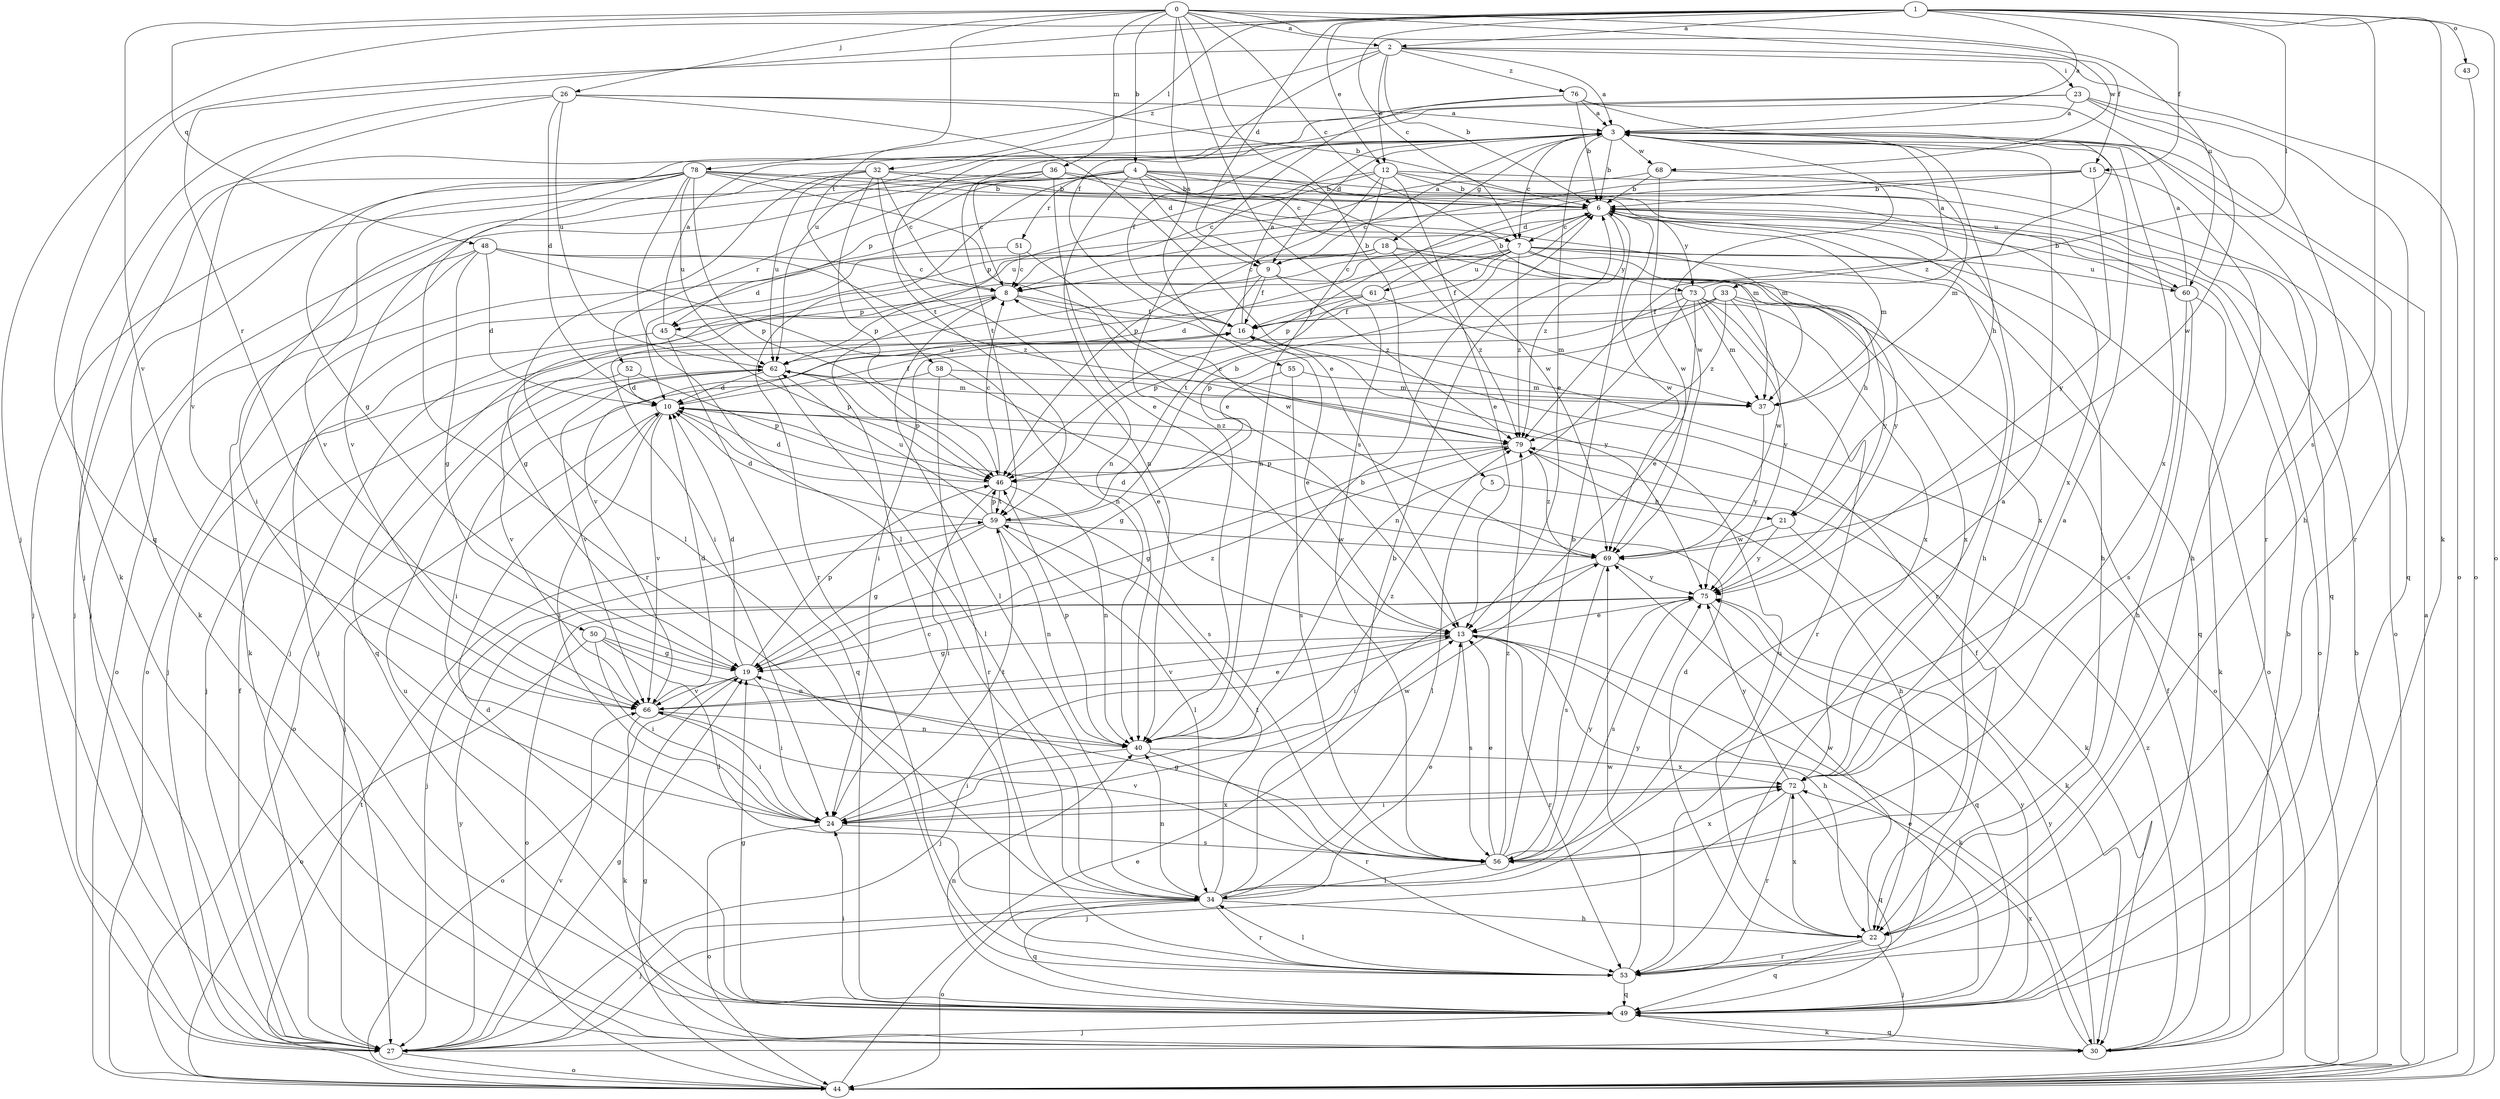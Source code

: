 strict digraph  {
0;
1;
2;
3;
4;
5;
6;
7;
8;
9;
10;
12;
13;
15;
16;
18;
19;
21;
22;
23;
24;
26;
27;
30;
32;
33;
34;
36;
37;
40;
43;
44;
45;
46;
48;
49;
50;
51;
52;
53;
55;
56;
58;
59;
60;
61;
62;
66;
68;
69;
72;
73;
75;
76;
78;
79;
0 -> 2  [label=a];
0 -> 4  [label=b];
0 -> 5  [label=b];
0 -> 7  [label=c];
0 -> 15  [label=f];
0 -> 26  [label=j];
0 -> 36  [label=m];
0 -> 48  [label=q];
0 -> 55  [label=s];
0 -> 56  [label=s];
0 -> 58  [label=t];
0 -> 60  [label=u];
0 -> 66  [label=v];
0 -> 68  [label=w];
1 -> 2  [label=a];
1 -> 3  [label=a];
1 -> 7  [label=c];
1 -> 9  [label=d];
1 -> 12  [label=e];
1 -> 15  [label=f];
1 -> 27  [label=j];
1 -> 30  [label=k];
1 -> 32  [label=l];
1 -> 33  [label=l];
1 -> 43  [label=o];
1 -> 44  [label=o];
1 -> 50  [label=r];
1 -> 56  [label=s];
2 -> 3  [label=a];
2 -> 6  [label=b];
2 -> 12  [label=e];
2 -> 16  [label=f];
2 -> 23  [label=i];
2 -> 44  [label=o];
2 -> 49  [label=q];
2 -> 76  [label=z];
2 -> 78  [label=z];
3 -> 6  [label=b];
3 -> 7  [label=c];
3 -> 9  [label=d];
3 -> 13  [label=e];
3 -> 16  [label=f];
3 -> 18  [label=g];
3 -> 19  [label=g];
3 -> 21  [label=h];
3 -> 49  [label=q];
3 -> 59  [label=t];
3 -> 68  [label=w];
3 -> 69  [label=w];
3 -> 72  [label=x];
4 -> 6  [label=b];
4 -> 7  [label=c];
4 -> 9  [label=d];
4 -> 27  [label=j];
4 -> 40  [label=n];
4 -> 45  [label=p];
4 -> 51  [label=r];
4 -> 52  [label=r];
4 -> 53  [label=r];
4 -> 60  [label=u];
4 -> 69  [label=w];
4 -> 72  [label=x];
5 -> 21  [label=h];
5 -> 34  [label=l];
6 -> 7  [label=c];
6 -> 9  [label=d];
6 -> 37  [label=m];
6 -> 44  [label=o];
6 -> 45  [label=p];
6 -> 53  [label=r];
6 -> 69  [label=w];
6 -> 73  [label=y];
6 -> 79  [label=z];
7 -> 8  [label=c];
7 -> 10  [label=d];
7 -> 16  [label=f];
7 -> 24  [label=i];
7 -> 44  [label=o];
7 -> 49  [label=q];
7 -> 60  [label=u];
7 -> 61  [label=u];
7 -> 73  [label=y];
7 -> 75  [label=y];
7 -> 79  [label=z];
8 -> 16  [label=f];
8 -> 34  [label=l];
8 -> 45  [label=p];
8 -> 49  [label=q];
8 -> 75  [label=y];
9 -> 3  [label=a];
9 -> 16  [label=f];
9 -> 21  [label=h];
9 -> 27  [label=j];
9 -> 59  [label=t];
9 -> 79  [label=z];
10 -> 16  [label=f];
10 -> 24  [label=i];
10 -> 27  [label=j];
10 -> 56  [label=s];
10 -> 66  [label=v];
10 -> 79  [label=z];
12 -> 6  [label=b];
12 -> 8  [label=c];
12 -> 13  [label=e];
12 -> 40  [label=n];
12 -> 44  [label=o];
12 -> 46  [label=p];
12 -> 49  [label=q];
12 -> 62  [label=u];
13 -> 19  [label=g];
13 -> 22  [label=h];
13 -> 27  [label=j];
13 -> 30  [label=k];
13 -> 53  [label=r];
13 -> 56  [label=s];
13 -> 66  [label=v];
15 -> 6  [label=b];
15 -> 8  [label=c];
15 -> 22  [label=h];
15 -> 46  [label=p];
15 -> 75  [label=y];
16 -> 3  [label=a];
16 -> 13  [label=e];
16 -> 62  [label=u];
18 -> 8  [label=c];
18 -> 19  [label=g];
18 -> 27  [label=j];
18 -> 72  [label=x];
18 -> 75  [label=y];
18 -> 79  [label=z];
19 -> 10  [label=d];
19 -> 24  [label=i];
19 -> 44  [label=o];
19 -> 46  [label=p];
19 -> 66  [label=v];
19 -> 79  [label=z];
21 -> 30  [label=k];
21 -> 69  [label=w];
21 -> 75  [label=y];
22 -> 10  [label=d];
22 -> 27  [label=j];
22 -> 49  [label=q];
22 -> 53  [label=r];
22 -> 62  [label=u];
22 -> 69  [label=w];
22 -> 72  [label=x];
23 -> 3  [label=a];
23 -> 22  [label=h];
23 -> 27  [label=j];
23 -> 53  [label=r];
23 -> 59  [label=t];
23 -> 69  [label=w];
24 -> 44  [label=o];
24 -> 56  [label=s];
24 -> 59  [label=t];
24 -> 69  [label=w];
24 -> 72  [label=x];
26 -> 3  [label=a];
26 -> 6  [label=b];
26 -> 10  [label=d];
26 -> 13  [label=e];
26 -> 30  [label=k];
26 -> 62  [label=u];
26 -> 66  [label=v];
27 -> 16  [label=f];
27 -> 19  [label=g];
27 -> 44  [label=o];
27 -> 66  [label=v];
27 -> 75  [label=y];
30 -> 6  [label=b];
30 -> 16  [label=f];
30 -> 49  [label=q];
30 -> 72  [label=x];
30 -> 75  [label=y];
30 -> 79  [label=z];
32 -> 6  [label=b];
32 -> 8  [label=c];
32 -> 22  [label=h];
32 -> 27  [label=j];
32 -> 34  [label=l];
32 -> 40  [label=n];
32 -> 46  [label=p];
32 -> 62  [label=u];
33 -> 16  [label=f];
33 -> 44  [label=o];
33 -> 46  [label=p];
33 -> 66  [label=v];
33 -> 69  [label=w];
33 -> 72  [label=x];
33 -> 79  [label=z];
34 -> 3  [label=a];
34 -> 6  [label=b];
34 -> 13  [label=e];
34 -> 22  [label=h];
34 -> 27  [label=j];
34 -> 40  [label=n];
34 -> 44  [label=o];
34 -> 49  [label=q];
34 -> 53  [label=r];
34 -> 59  [label=t];
34 -> 75  [label=y];
36 -> 6  [label=b];
36 -> 8  [label=c];
36 -> 13  [label=e];
36 -> 24  [label=i];
36 -> 37  [label=m];
36 -> 66  [label=v];
37 -> 75  [label=y];
40 -> 6  [label=b];
40 -> 24  [label=i];
40 -> 46  [label=p];
40 -> 53  [label=r];
40 -> 72  [label=x];
40 -> 79  [label=z];
43 -> 44  [label=o];
44 -> 3  [label=a];
44 -> 6  [label=b];
44 -> 13  [label=e];
44 -> 19  [label=g];
44 -> 59  [label=t];
45 -> 3  [label=a];
45 -> 27  [label=j];
45 -> 46  [label=p];
45 -> 49  [label=q];
46 -> 8  [label=c];
46 -> 10  [label=d];
46 -> 24  [label=i];
46 -> 40  [label=n];
46 -> 59  [label=t];
48 -> 8  [label=c];
48 -> 10  [label=d];
48 -> 19  [label=g];
48 -> 30  [label=k];
48 -> 40  [label=n];
48 -> 44  [label=o];
48 -> 79  [label=z];
49 -> 10  [label=d];
49 -> 13  [label=e];
49 -> 19  [label=g];
49 -> 24  [label=i];
49 -> 27  [label=j];
49 -> 30  [label=k];
49 -> 40  [label=n];
49 -> 62  [label=u];
49 -> 75  [label=y];
50 -> 19  [label=g];
50 -> 24  [label=i];
50 -> 34  [label=l];
50 -> 40  [label=n];
50 -> 44  [label=o];
51 -> 8  [label=c];
51 -> 44  [label=o];
51 -> 69  [label=w];
52 -> 10  [label=d];
52 -> 46  [label=p];
52 -> 66  [label=v];
53 -> 8  [label=c];
53 -> 16  [label=f];
53 -> 34  [label=l];
53 -> 49  [label=q];
53 -> 69  [label=w];
55 -> 19  [label=g];
55 -> 37  [label=m];
55 -> 56  [label=s];
56 -> 3  [label=a];
56 -> 6  [label=b];
56 -> 13  [label=e];
56 -> 19  [label=g];
56 -> 34  [label=l];
56 -> 66  [label=v];
56 -> 72  [label=x];
56 -> 75  [label=y];
56 -> 79  [label=z];
58 -> 13  [label=e];
58 -> 24  [label=i];
58 -> 37  [label=m];
58 -> 53  [label=r];
59 -> 6  [label=b];
59 -> 10  [label=d];
59 -> 19  [label=g];
59 -> 27  [label=j];
59 -> 34  [label=l];
59 -> 40  [label=n];
59 -> 46  [label=p];
59 -> 62  [label=u];
59 -> 69  [label=w];
60 -> 3  [label=a];
60 -> 6  [label=b];
60 -> 22  [label=h];
60 -> 30  [label=k];
60 -> 56  [label=s];
61 -> 6  [label=b];
61 -> 16  [label=f];
61 -> 27  [label=j];
61 -> 37  [label=m];
61 -> 46  [label=p];
62 -> 10  [label=d];
62 -> 34  [label=l];
62 -> 37  [label=m];
62 -> 44  [label=o];
62 -> 46  [label=p];
62 -> 66  [label=v];
66 -> 10  [label=d];
66 -> 13  [label=e];
66 -> 24  [label=i];
66 -> 30  [label=k];
66 -> 40  [label=n];
68 -> 6  [label=b];
68 -> 10  [label=d];
68 -> 37  [label=m];
68 -> 69  [label=w];
69 -> 10  [label=d];
69 -> 24  [label=i];
69 -> 56  [label=s];
69 -> 75  [label=y];
69 -> 79  [label=z];
72 -> 24  [label=i];
72 -> 27  [label=j];
72 -> 49  [label=q];
72 -> 53  [label=r];
72 -> 75  [label=y];
73 -> 3  [label=a];
73 -> 13  [label=e];
73 -> 16  [label=f];
73 -> 24  [label=i];
73 -> 37  [label=m];
73 -> 40  [label=n];
73 -> 53  [label=r];
73 -> 72  [label=x];
73 -> 75  [label=y];
75 -> 13  [label=e];
75 -> 44  [label=o];
75 -> 49  [label=q];
75 -> 56  [label=s];
76 -> 3  [label=a];
76 -> 6  [label=b];
76 -> 40  [label=n];
76 -> 53  [label=r];
76 -> 62  [label=u];
76 -> 79  [label=z];
78 -> 6  [label=b];
78 -> 13  [label=e];
78 -> 22  [label=h];
78 -> 27  [label=j];
78 -> 30  [label=k];
78 -> 34  [label=l];
78 -> 37  [label=m];
78 -> 46  [label=p];
78 -> 53  [label=r];
78 -> 62  [label=u];
78 -> 66  [label=v];
79 -> 8  [label=c];
79 -> 19  [label=g];
79 -> 22  [label=h];
79 -> 30  [label=k];
79 -> 46  [label=p];
}
